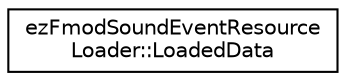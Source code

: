 digraph "Graphical Class Hierarchy"
{
 // LATEX_PDF_SIZE
  edge [fontname="Helvetica",fontsize="10",labelfontname="Helvetica",labelfontsize="10"];
  node [fontname="Helvetica",fontsize="10",shape=record];
  rankdir="LR";
  Node0 [label="ezFmodSoundEventResource\lLoader::LoadedData",height=0.2,width=0.4,color="black", fillcolor="white", style="filled",URL="$dd/da3/structez_fmod_sound_event_resource_loader_1_1_loaded_data.htm",tooltip=" "];
}
